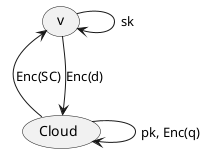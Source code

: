 @startuml
(v) -> (v): sk
(v) --> (Cloud): Enc(d)
(Cloud) -> (Cloud): pk, Enc(q)
(v) <- (Cloud): Enc(SC)
@enduml
